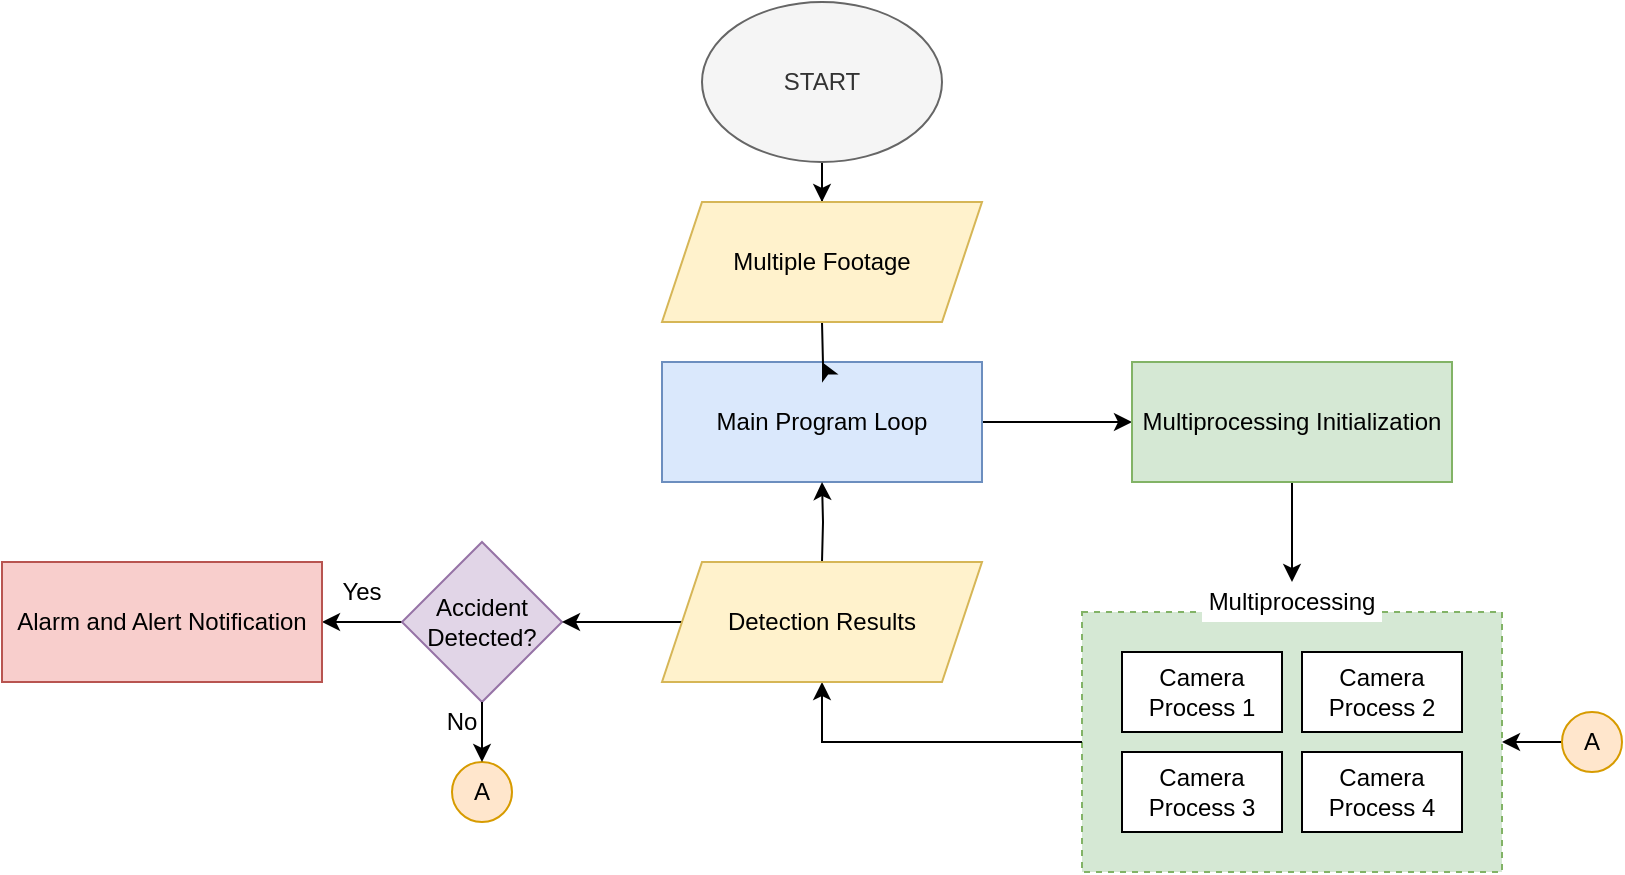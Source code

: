 <mxfile version="13.7.9" type="device"><diagram id="Pjd1QrwxyYwqGlcAeVmG" name="Page-1"><mxGraphModel dx="2724" dy="1732" grid="1" gridSize="10" guides="1" tooltips="1" connect="1" arrows="1" fold="1" page="1" pageScale="1" pageWidth="1700" pageHeight="1100" math="0" shadow="0"><root><mxCell id="0"/><mxCell id="1" parent="0"/><mxCell id="LNWBjCZnTSRjvtM7eA76-12" value="" style="rounded=0;whiteSpace=wrap;html=1;dashed=1;fillColor=#d5e8d4;strokeColor=#82b366;" parent="1" vertex="1"><mxGeometry x="330" y="265" width="210" height="130" as="geometry"/></mxCell><mxCell id="QLJyo7Fj0Z9_sYvMGsEs-12" value="" style="edgeStyle=orthogonalEdgeStyle;rounded=0;orthogonalLoop=1;jettySize=auto;html=1;" parent="1" source="LNWBjCZnTSRjvtM7eA76-1" target="LNWBjCZnTSRjvtM7eA76-5" edge="1"><mxGeometry relative="1" as="geometry"/></mxCell><mxCell id="LNWBjCZnTSRjvtM7eA76-1" value="Main Program Loop" style="rounded=0;whiteSpace=wrap;html=1;fillColor=#dae8fc;strokeColor=#6c8ebf;" parent="1" vertex="1"><mxGeometry x="120" y="140" width="160" height="60" as="geometry"/></mxCell><mxCell id="LNWBjCZnTSRjvtM7eA76-24" value="" style="edgeStyle=orthogonalEdgeStyle;rounded=0;orthogonalLoop=1;jettySize=auto;html=1;" parent="1" target="LNWBjCZnTSRjvtM7eA76-1" edge="1"><mxGeometry relative="1" as="geometry"><mxPoint x="200" y="120" as="sourcePoint"/></mxGeometry></mxCell><mxCell id="QLJyo7Fj0Z9_sYvMGsEs-11" value="" style="edgeStyle=orthogonalEdgeStyle;rounded=0;orthogonalLoop=1;jettySize=auto;html=1;" parent="1" source="LNWBjCZnTSRjvtM7eA76-2" target="QLJyo7Fj0Z9_sYvMGsEs-2" edge="1"><mxGeometry relative="1" as="geometry"/></mxCell><mxCell id="LNWBjCZnTSRjvtM7eA76-2" value="START" style="ellipse;whiteSpace=wrap;html=1;fillColor=#f5f5f5;strokeColor=#666666;fontColor=#333333;" parent="1" vertex="1"><mxGeometry x="140" y="-40" width="120" height="80" as="geometry"/></mxCell><mxCell id="QLJyo7Fj0Z9_sYvMGsEs-27" value="" style="edgeStyle=orthogonalEdgeStyle;rounded=0;orthogonalLoop=1;jettySize=auto;html=1;entryX=0.5;entryY=0;entryDx=0;entryDy=0;" parent="1" source="LNWBjCZnTSRjvtM7eA76-5" target="LNWBjCZnTSRjvtM7eA76-13" edge="1"><mxGeometry relative="1" as="geometry"/></mxCell><mxCell id="LNWBjCZnTSRjvtM7eA76-5" value="Multiprocessing Initialization" style="rounded=0;whiteSpace=wrap;html=1;fillColor=#d5e8d4;strokeColor=#82b366;" parent="1" vertex="1"><mxGeometry x="355" y="140" width="160" height="60" as="geometry"/></mxCell><mxCell id="LNWBjCZnTSRjvtM7eA76-6" value="Camera Process 1" style="rounded=0;whiteSpace=wrap;html=1;" parent="1" vertex="1"><mxGeometry x="350" y="285" width="80" height="40" as="geometry"/></mxCell><mxCell id="LNWBjCZnTSRjvtM7eA76-9" value="Camera Process 2" style="rounded=0;whiteSpace=wrap;html=1;" parent="1" vertex="1"><mxGeometry x="440" y="285" width="80" height="40" as="geometry"/></mxCell><mxCell id="LNWBjCZnTSRjvtM7eA76-10" value="Camera Process 3" style="rounded=0;whiteSpace=wrap;html=1;" parent="1" vertex="1"><mxGeometry x="350" y="335" width="80" height="40" as="geometry"/></mxCell><mxCell id="LNWBjCZnTSRjvtM7eA76-11" value="Camera Process 4" style="rounded=0;whiteSpace=wrap;html=1;" parent="1" vertex="1"><mxGeometry x="440" y="335" width="80" height="40" as="geometry"/></mxCell><mxCell id="LNWBjCZnTSRjvtM7eA76-13" value="Multiprocessing" style="text;html=1;strokeColor=none;align=center;verticalAlign=middle;whiteSpace=wrap;rounded=0;dashed=1;fillColor=#ffffff;" parent="1" vertex="1"><mxGeometry x="390" y="250" width="90" height="20" as="geometry"/></mxCell><mxCell id="QLJyo7Fj0Z9_sYvMGsEs-2" value="Multiple Footage" style="shape=parallelogram;perimeter=parallelogramPerimeter;whiteSpace=wrap;html=1;fixedSize=1;fillColor=#fff2cc;strokeColor=#d6b656;" parent="1" vertex="1"><mxGeometry x="120" y="60" width="160" height="60" as="geometry"/></mxCell><mxCell id="QLJyo7Fj0Z9_sYvMGsEs-18" value="" style="edgeStyle=orthogonalEdgeStyle;rounded=0;orthogonalLoop=1;jettySize=auto;html=1;" parent="1" target="LNWBjCZnTSRjvtM7eA76-1" edge="1"><mxGeometry relative="1" as="geometry"><mxPoint x="200" y="240" as="sourcePoint"/></mxGeometry></mxCell><mxCell id="QLJyo7Fj0Z9_sYvMGsEs-22" value="" style="edgeStyle=orthogonalEdgeStyle;rounded=0;orthogonalLoop=1;jettySize=auto;html=1;" parent="1" source="QLJyo7Fj0Z9_sYvMGsEs-19" target="QLJyo7Fj0Z9_sYvMGsEs-21" edge="1"><mxGeometry relative="1" as="geometry"/></mxCell><mxCell id="QLJyo7Fj0Z9_sYvMGsEs-19" value="Accident Detected?" style="rhombus;whiteSpace=wrap;html=1;fillColor=#e1d5e7;strokeColor=#9673a6;" parent="1" vertex="1"><mxGeometry x="-10" y="230" width="80" height="80" as="geometry"/></mxCell><mxCell id="QLJyo7Fj0Z9_sYvMGsEs-21" value="Alarm and Alert Notification" style="rounded=0;whiteSpace=wrap;html=1;fillColor=#f8cecc;strokeColor=#b85450;" parent="1" vertex="1"><mxGeometry x="-210" y="240" width="160" height="60" as="geometry"/></mxCell><mxCell id="QLJyo7Fj0Z9_sYvMGsEs-23" value="Yes" style="text;html=1;strokeColor=none;fillColor=none;align=center;verticalAlign=middle;whiteSpace=wrap;rounded=0;" parent="1" vertex="1"><mxGeometry x="-50" y="245" width="40" height="20" as="geometry"/></mxCell><mxCell id="QLJyo7Fj0Z9_sYvMGsEs-24" value="A" style="ellipse;whiteSpace=wrap;html=1;aspect=fixed;fillColor=#ffe6cc;strokeColor=#d79b00;" parent="1" vertex="1"><mxGeometry x="15" y="340" width="30" height="30" as="geometry"/></mxCell><mxCell id="QLJyo7Fj0Z9_sYvMGsEs-25" value="" style="endArrow=classic;html=1;exitX=0.5;exitY=1;exitDx=0;exitDy=0;entryX=0.5;entryY=0;entryDx=0;entryDy=0;" parent="1" source="QLJyo7Fj0Z9_sYvMGsEs-19" target="QLJyo7Fj0Z9_sYvMGsEs-24" edge="1"><mxGeometry width="50" height="50" relative="1" as="geometry"><mxPoint x="50" y="320" as="sourcePoint"/><mxPoint x="100" y="270" as="targetPoint"/></mxGeometry></mxCell><mxCell id="QLJyo7Fj0Z9_sYvMGsEs-26" value="No" style="text;html=1;strokeColor=none;fillColor=none;align=center;verticalAlign=middle;whiteSpace=wrap;rounded=0;" parent="1" vertex="1"><mxGeometry y="310" width="40" height="20" as="geometry"/></mxCell><mxCell id="QLJyo7Fj0Z9_sYvMGsEs-29" value="" style="endArrow=classic;html=1;entryX=0.5;entryY=1;entryDx=0;entryDy=0;exitX=0;exitY=0.5;exitDx=0;exitDy=0;rounded=0;" parent="1" source="LNWBjCZnTSRjvtM7eA76-12" edge="1"><mxGeometry width="50" height="50" relative="1" as="geometry"><mxPoint x="150" y="425" as="sourcePoint"/><mxPoint x="200" y="300" as="targetPoint"/><Array as="points"><mxPoint x="200" y="330"/></Array></mxGeometry></mxCell><mxCell id="QLJyo7Fj0Z9_sYvMGsEs-31" value="" style="edgeStyle=orthogonalEdgeStyle;rounded=0;orthogonalLoop=1;jettySize=auto;html=1;entryX=1;entryY=0.5;entryDx=0;entryDy=0;" parent="1" source="QLJyo7Fj0Z9_sYvMGsEs-30" target="LNWBjCZnTSRjvtM7eA76-12" edge="1"><mxGeometry relative="1" as="geometry"/></mxCell><mxCell id="QLJyo7Fj0Z9_sYvMGsEs-30" value="A" style="ellipse;whiteSpace=wrap;html=1;aspect=fixed;fillColor=#ffe6cc;strokeColor=#d79b00;" parent="1" vertex="1"><mxGeometry x="570" y="315" width="30" height="30" as="geometry"/></mxCell><mxCell id="l6Td9hSza6mu0fR6Ok71-1" value="" style="edgeStyle=orthogonalEdgeStyle;rounded=0;orthogonalLoop=1;jettySize=auto;html=1;" edge="1" parent="1" source="QLJyo7Fj0Z9_sYvMGsEs-32" target="QLJyo7Fj0Z9_sYvMGsEs-19"><mxGeometry relative="1" as="geometry"/></mxCell><mxCell id="QLJyo7Fj0Z9_sYvMGsEs-32" value="Detection Results" style="shape=parallelogram;perimeter=parallelogramPerimeter;whiteSpace=wrap;html=1;fixedSize=1;fillColor=#fff2cc;strokeColor=#d6b656;" parent="1" vertex="1"><mxGeometry x="120" y="240" width="160" height="60" as="geometry"/></mxCell></root></mxGraphModel></diagram></mxfile>